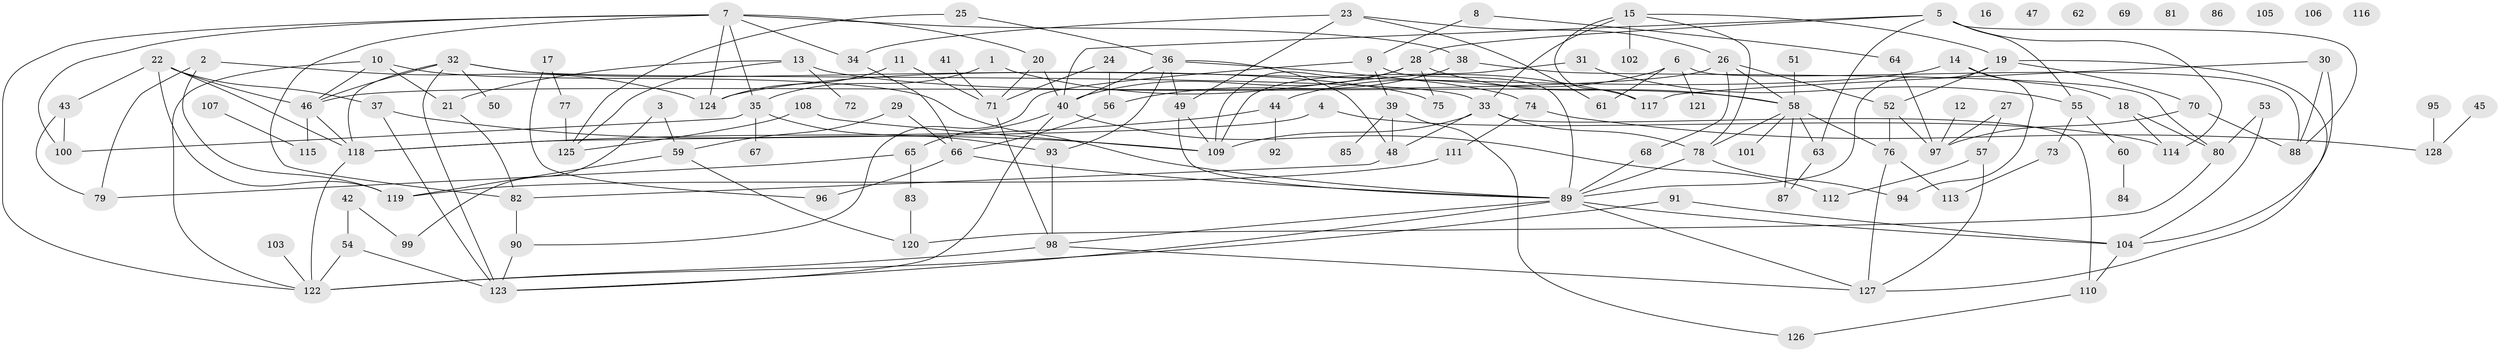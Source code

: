 // coarse degree distribution, {5: 0.058823529411764705, 7: 0.058823529411764705, 17: 0.014705882352941176, 9: 0.029411764705882353, 3: 0.17647058823529413, 6: 0.04411764705882353, 2: 0.27941176470588236, 11: 0.014705882352941176, 14: 0.014705882352941176, 4: 0.1323529411764706, 8: 0.014705882352941176, 1: 0.14705882352941177, 10: 0.014705882352941176}
// Generated by graph-tools (version 1.1) at 2025/48/03/04/25 22:48:20]
// undirected, 128 vertices, 194 edges
graph export_dot {
  node [color=gray90,style=filled];
  1;
  2;
  3;
  4;
  5;
  6;
  7;
  8;
  9;
  10;
  11;
  12;
  13;
  14;
  15;
  16;
  17;
  18;
  19;
  20;
  21;
  22;
  23;
  24;
  25;
  26;
  27;
  28;
  29;
  30;
  31;
  32;
  33;
  34;
  35;
  36;
  37;
  38;
  39;
  40;
  41;
  42;
  43;
  44;
  45;
  46;
  47;
  48;
  49;
  50;
  51;
  52;
  53;
  54;
  55;
  56;
  57;
  58;
  59;
  60;
  61;
  62;
  63;
  64;
  65;
  66;
  67;
  68;
  69;
  70;
  71;
  72;
  73;
  74;
  75;
  76;
  77;
  78;
  79;
  80;
  81;
  82;
  83;
  84;
  85;
  86;
  87;
  88;
  89;
  90;
  91;
  92;
  93;
  94;
  95;
  96;
  97;
  98;
  99;
  100;
  101;
  102;
  103;
  104;
  105;
  106;
  107;
  108;
  109;
  110;
  111;
  112;
  113;
  114;
  115;
  116;
  117;
  118;
  119;
  120;
  121;
  122;
  123;
  124;
  125;
  126;
  127;
  128;
  1 -- 35;
  1 -- 117;
  2 -- 79;
  2 -- 119;
  2 -- 124;
  3 -- 59;
  3 -- 99;
  4 -- 114;
  4 -- 118;
  5 -- 28;
  5 -- 40;
  5 -- 55;
  5 -- 63;
  5 -- 88;
  5 -- 114;
  6 -- 44;
  6 -- 61;
  6 -- 88;
  6 -- 121;
  7 -- 20;
  7 -- 34;
  7 -- 35;
  7 -- 38;
  7 -- 82;
  7 -- 100;
  7 -- 122;
  7 -- 124;
  8 -- 9;
  8 -- 64;
  9 -- 39;
  9 -- 89;
  9 -- 90;
  10 -- 21;
  10 -- 46;
  10 -- 89;
  10 -- 122;
  11 -- 71;
  11 -- 124;
  12 -- 97;
  13 -- 21;
  13 -- 58;
  13 -- 72;
  13 -- 125;
  14 -- 18;
  14 -- 94;
  14 -- 124;
  15 -- 19;
  15 -- 33;
  15 -- 78;
  15 -- 102;
  15 -- 117;
  17 -- 77;
  17 -- 96;
  18 -- 80;
  18 -- 114;
  19 -- 52;
  19 -- 70;
  19 -- 89;
  19 -- 127;
  20 -- 40;
  20 -- 71;
  21 -- 82;
  22 -- 37;
  22 -- 43;
  22 -- 46;
  22 -- 118;
  22 -- 119;
  23 -- 26;
  23 -- 34;
  23 -- 49;
  23 -- 61;
  24 -- 56;
  24 -- 71;
  25 -- 36;
  25 -- 125;
  26 -- 46;
  26 -- 52;
  26 -- 58;
  26 -- 68;
  27 -- 57;
  27 -- 97;
  28 -- 40;
  28 -- 58;
  28 -- 75;
  28 -- 109;
  29 -- 59;
  29 -- 66;
  30 -- 88;
  30 -- 104;
  30 -- 117;
  31 -- 55;
  31 -- 109;
  32 -- 33;
  32 -- 46;
  32 -- 50;
  32 -- 75;
  32 -- 118;
  32 -- 123;
  33 -- 48;
  33 -- 78;
  33 -- 109;
  33 -- 110;
  34 -- 66;
  35 -- 67;
  35 -- 93;
  35 -- 100;
  36 -- 40;
  36 -- 48;
  36 -- 49;
  36 -- 74;
  36 -- 93;
  37 -- 109;
  37 -- 123;
  38 -- 56;
  38 -- 80;
  39 -- 48;
  39 -- 85;
  39 -- 126;
  40 -- 65;
  40 -- 112;
  40 -- 123;
  41 -- 71;
  42 -- 54;
  42 -- 99;
  43 -- 79;
  43 -- 100;
  44 -- 92;
  44 -- 118;
  45 -- 128;
  46 -- 115;
  46 -- 118;
  48 -- 82;
  49 -- 89;
  49 -- 109;
  51 -- 58;
  52 -- 76;
  52 -- 97;
  53 -- 80;
  53 -- 104;
  54 -- 122;
  54 -- 123;
  55 -- 60;
  55 -- 73;
  56 -- 66;
  57 -- 112;
  57 -- 127;
  58 -- 63;
  58 -- 76;
  58 -- 78;
  58 -- 87;
  58 -- 101;
  59 -- 119;
  59 -- 120;
  60 -- 84;
  63 -- 87;
  64 -- 97;
  65 -- 79;
  65 -- 83;
  66 -- 89;
  66 -- 96;
  68 -- 89;
  70 -- 88;
  70 -- 97;
  71 -- 98;
  73 -- 113;
  74 -- 111;
  74 -- 128;
  76 -- 113;
  76 -- 127;
  77 -- 125;
  78 -- 89;
  78 -- 94;
  80 -- 120;
  82 -- 90;
  83 -- 120;
  89 -- 98;
  89 -- 104;
  89 -- 123;
  89 -- 127;
  90 -- 123;
  91 -- 104;
  91 -- 122;
  93 -- 98;
  95 -- 128;
  98 -- 122;
  98 -- 127;
  103 -- 122;
  104 -- 110;
  107 -- 115;
  108 -- 109;
  108 -- 125;
  110 -- 126;
  111 -- 119;
  118 -- 122;
}
